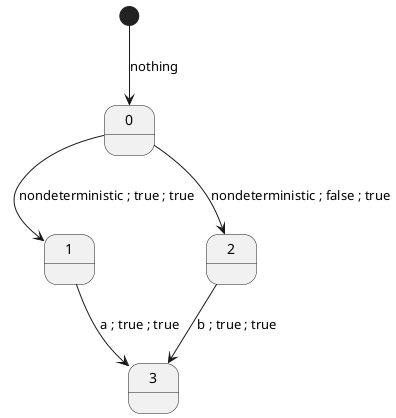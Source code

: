 @startuml

state "0" as s0
state "1" as s1
state "2" as s2
state "3" as s3

[*] --> s0 : nothing
s0 --> s1 : nondeterministic ; true ; true
s0 --> s2 : nondeterministic ; false ; true
s1 --> s3 : a ; true ; true
s2 --> s3 : b ; true ; true

@enduml
